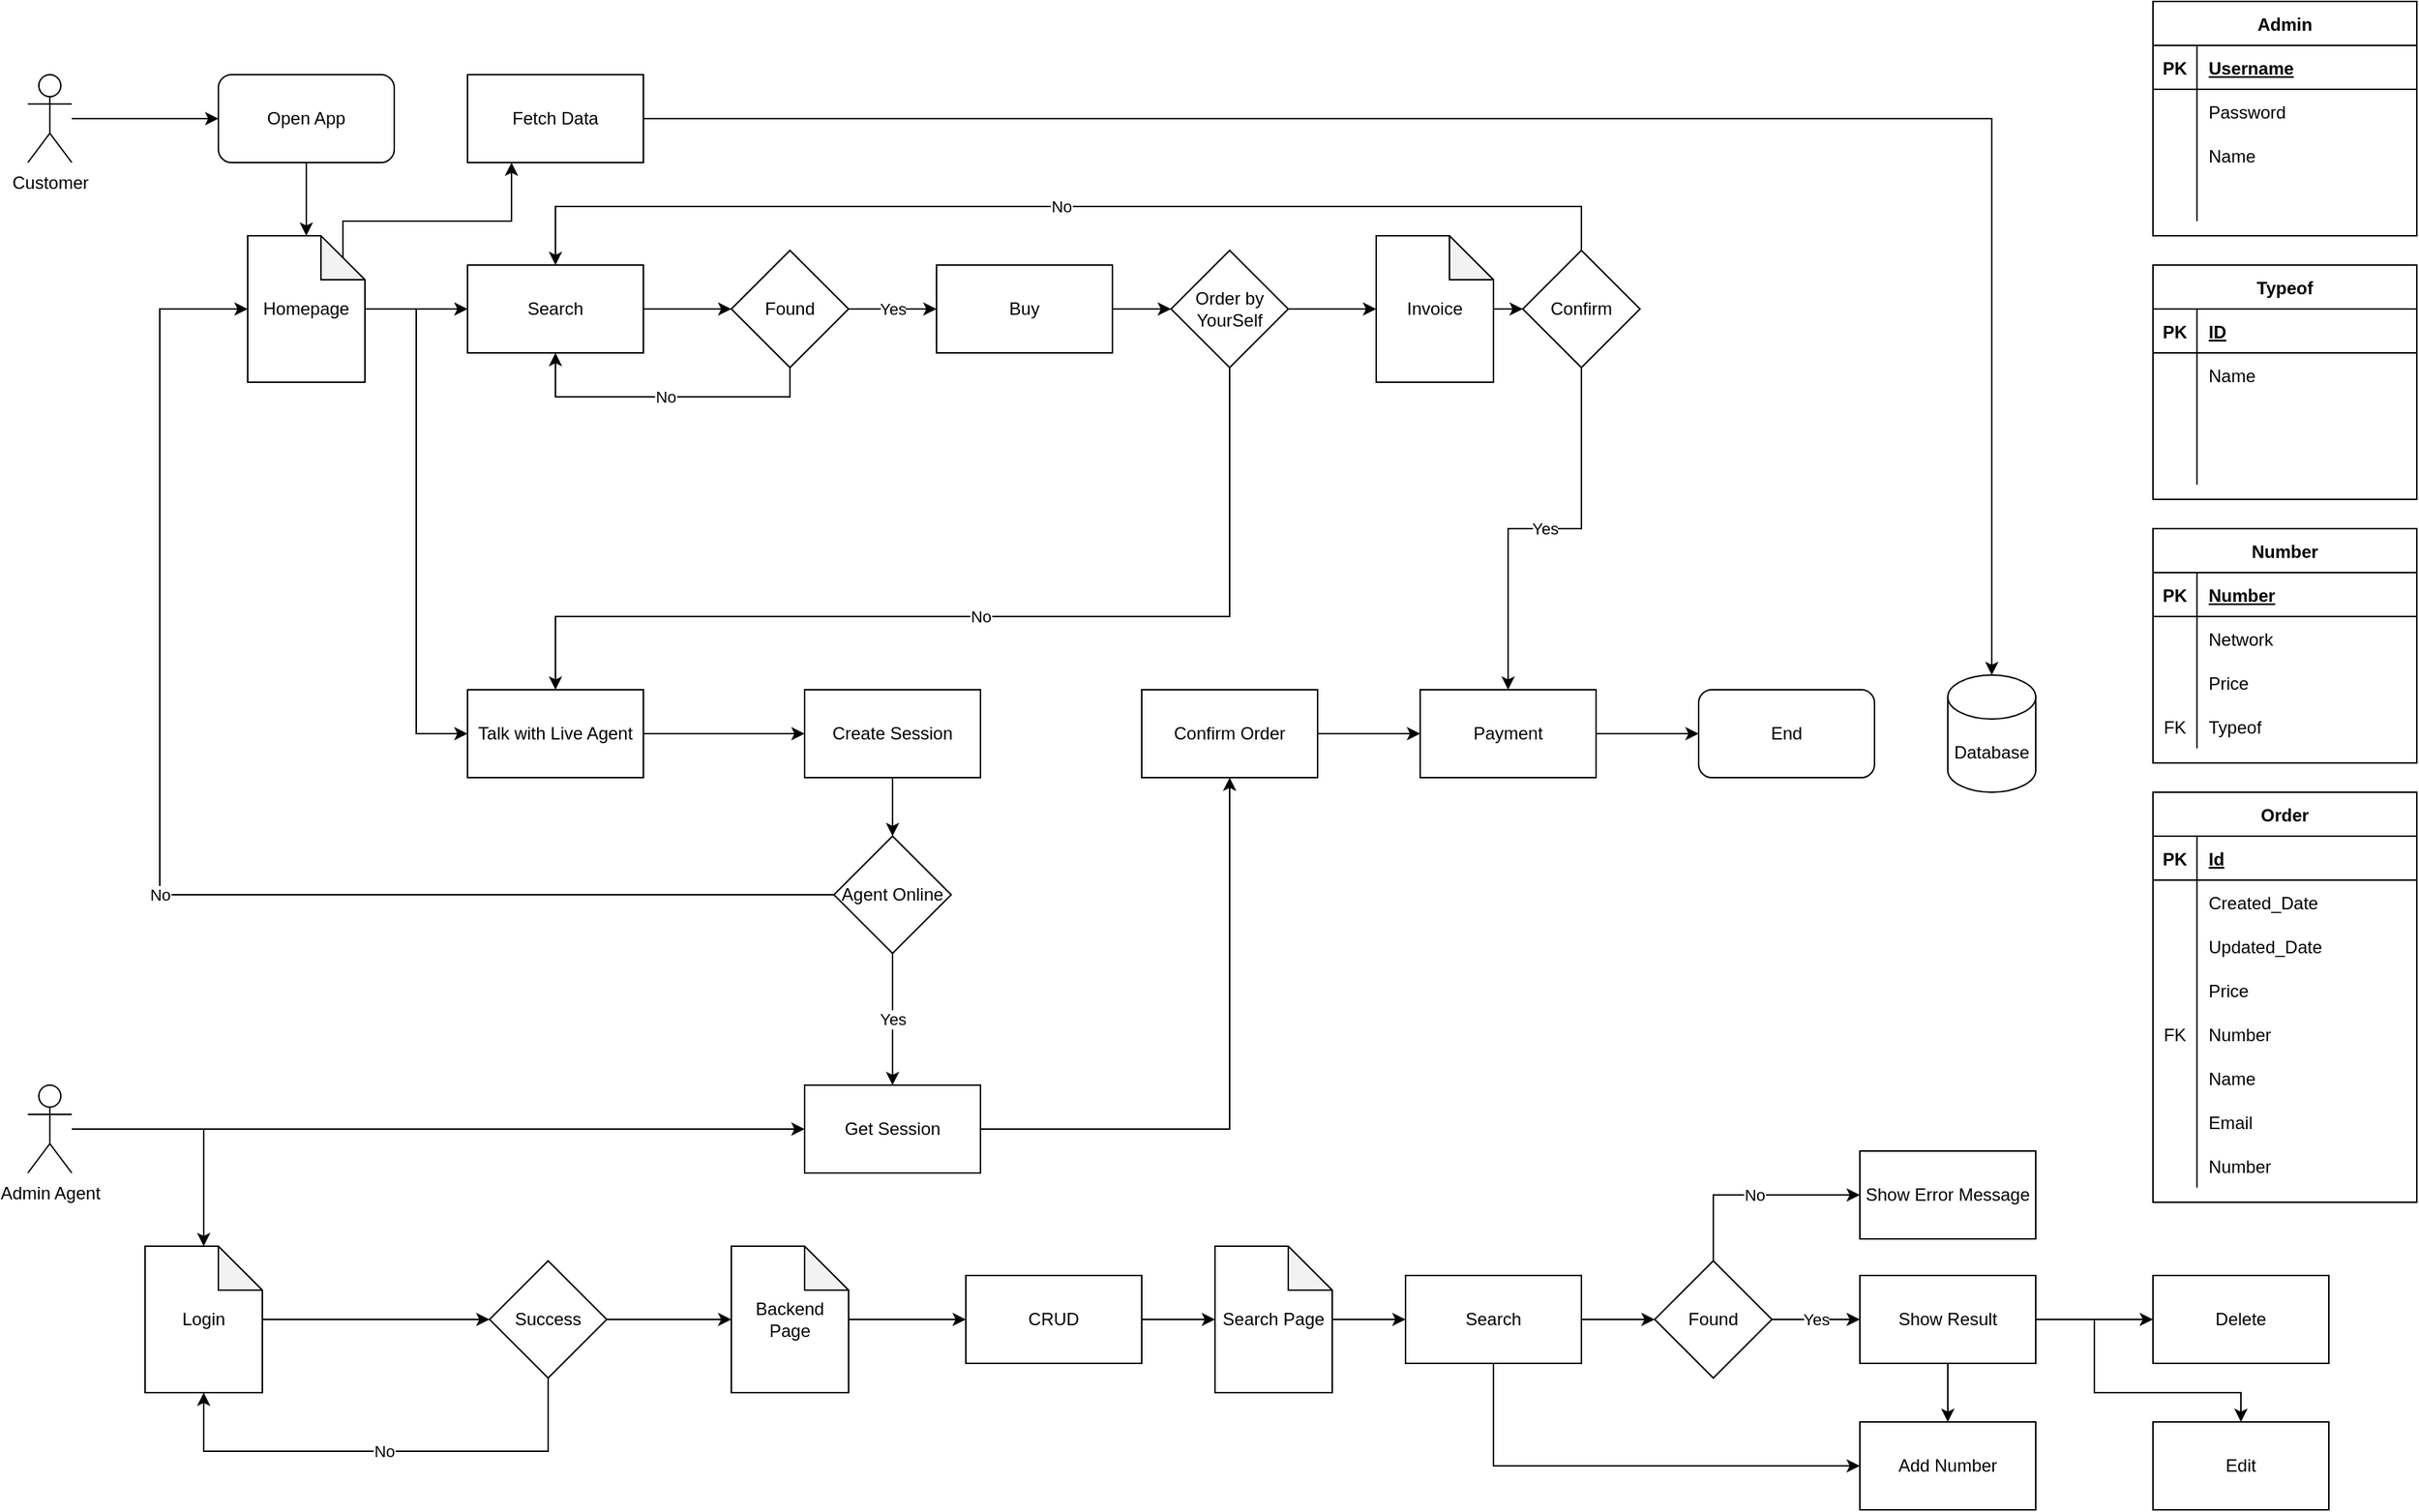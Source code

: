 <mxfile version="19.0.3" type="device"><diagram id="yJBhZ_BCg5mVfCFzSNiU" name="Page-1"><mxGraphModel dx="1212" dy="1225" grid="1" gridSize="10" guides="1" tooltips="1" connect="1" arrows="1" fold="1" page="1" pageScale="1" pageWidth="850" pageHeight="1100" background="#ffffff" math="0" shadow="0"><root><mxCell id="0"/><mxCell id="1" parent="0"/><mxCell id="XgTPqFh4UsQPKAMZtVk0-4" style="edgeStyle=orthogonalEdgeStyle;rounded=0;orthogonalLoop=1;jettySize=auto;html=1;" parent="1" source="XgTPqFh4UsQPKAMZtVk0-2" target="XgTPqFh4UsQPKAMZtVk0-3" edge="1"><mxGeometry relative="1" as="geometry"/></mxCell><mxCell id="XgTPqFh4UsQPKAMZtVk0-2" value="Customer" style="shape=umlActor;verticalLabelPosition=bottom;verticalAlign=top;html=1;outlineConnect=0;" parent="1" vertex="1"><mxGeometry x="880" y="80" width="30" height="60" as="geometry"/></mxCell><mxCell id="XgTPqFh4UsQPKAMZtVk0-32" style="edgeStyle=orthogonalEdgeStyle;rounded=0;orthogonalLoop=1;jettySize=auto;html=1;" parent="1" source="XgTPqFh4UsQPKAMZtVk0-3" target="XgTPqFh4UsQPKAMZtVk0-31" edge="1"><mxGeometry relative="1" as="geometry"/></mxCell><mxCell id="XgTPqFh4UsQPKAMZtVk0-3" value="Open App" style="rounded=1;whiteSpace=wrap;html=1;" parent="1" vertex="1"><mxGeometry x="1010" y="80" width="120" height="60" as="geometry"/></mxCell><mxCell id="XgTPqFh4UsQPKAMZtVk0-5" value="Number" style="shape=table;startSize=30;container=1;collapsible=1;childLayout=tableLayout;fixedRows=1;rowLines=0;fontStyle=1;align=center;resizeLast=1;" parent="1" vertex="1"><mxGeometry x="2330" y="390" width="180" height="160" as="geometry"/></mxCell><mxCell id="XgTPqFh4UsQPKAMZtVk0-6" value="" style="shape=tableRow;horizontal=0;startSize=0;swimlaneHead=0;swimlaneBody=0;fillColor=none;collapsible=0;dropTarget=0;points=[[0,0.5],[1,0.5]];portConstraint=eastwest;top=0;left=0;right=0;bottom=1;" parent="XgTPqFh4UsQPKAMZtVk0-5" vertex="1"><mxGeometry y="30" width="180" height="30" as="geometry"/></mxCell><mxCell id="XgTPqFh4UsQPKAMZtVk0-7" value="PK" style="shape=partialRectangle;connectable=0;fillColor=none;top=0;left=0;bottom=0;right=0;fontStyle=1;overflow=hidden;" parent="XgTPqFh4UsQPKAMZtVk0-6" vertex="1"><mxGeometry width="30" height="30" as="geometry"><mxRectangle width="30" height="30" as="alternateBounds"/></mxGeometry></mxCell><mxCell id="XgTPqFh4UsQPKAMZtVk0-8" value="Number" style="shape=partialRectangle;connectable=0;fillColor=none;top=0;left=0;bottom=0;right=0;align=left;spacingLeft=6;fontStyle=5;overflow=hidden;" parent="XgTPqFh4UsQPKAMZtVk0-6" vertex="1"><mxGeometry x="30" width="150" height="30" as="geometry"><mxRectangle width="150" height="30" as="alternateBounds"/></mxGeometry></mxCell><mxCell id="XgTPqFh4UsQPKAMZtVk0-9" value="" style="shape=tableRow;horizontal=0;startSize=0;swimlaneHead=0;swimlaneBody=0;fillColor=none;collapsible=0;dropTarget=0;points=[[0,0.5],[1,0.5]];portConstraint=eastwest;top=0;left=0;right=0;bottom=0;" parent="XgTPqFh4UsQPKAMZtVk0-5" vertex="1"><mxGeometry y="60" width="180" height="30" as="geometry"/></mxCell><mxCell id="XgTPqFh4UsQPKAMZtVk0-10" value="" style="shape=partialRectangle;connectable=0;fillColor=none;top=0;left=0;bottom=0;right=0;editable=1;overflow=hidden;" parent="XgTPqFh4UsQPKAMZtVk0-9" vertex="1"><mxGeometry width="30" height="30" as="geometry"><mxRectangle width="30" height="30" as="alternateBounds"/></mxGeometry></mxCell><mxCell id="XgTPqFh4UsQPKAMZtVk0-11" value="Network" style="shape=partialRectangle;connectable=0;fillColor=none;top=0;left=0;bottom=0;right=0;align=left;spacingLeft=6;overflow=hidden;" parent="XgTPqFh4UsQPKAMZtVk0-9" vertex="1"><mxGeometry x="30" width="150" height="30" as="geometry"><mxRectangle width="150" height="30" as="alternateBounds"/></mxGeometry></mxCell><mxCell id="XgTPqFh4UsQPKAMZtVk0-12" value="" style="shape=tableRow;horizontal=0;startSize=0;swimlaneHead=0;swimlaneBody=0;fillColor=none;collapsible=0;dropTarget=0;points=[[0,0.5],[1,0.5]];portConstraint=eastwest;top=0;left=0;right=0;bottom=0;" parent="XgTPqFh4UsQPKAMZtVk0-5" vertex="1"><mxGeometry y="90" width="180" height="30" as="geometry"/></mxCell><mxCell id="XgTPqFh4UsQPKAMZtVk0-13" value="" style="shape=partialRectangle;connectable=0;fillColor=none;top=0;left=0;bottom=0;right=0;editable=1;overflow=hidden;" parent="XgTPqFh4UsQPKAMZtVk0-12" vertex="1"><mxGeometry width="30" height="30" as="geometry"><mxRectangle width="30" height="30" as="alternateBounds"/></mxGeometry></mxCell><mxCell id="XgTPqFh4UsQPKAMZtVk0-14" value="Price" style="shape=partialRectangle;connectable=0;fillColor=none;top=0;left=0;bottom=0;right=0;align=left;spacingLeft=6;overflow=hidden;" parent="XgTPqFh4UsQPKAMZtVk0-12" vertex="1"><mxGeometry x="30" width="150" height="30" as="geometry"><mxRectangle width="150" height="30" as="alternateBounds"/></mxGeometry></mxCell><mxCell id="XgTPqFh4UsQPKAMZtVk0-15" value="" style="shape=tableRow;horizontal=0;startSize=0;swimlaneHead=0;swimlaneBody=0;fillColor=none;collapsible=0;dropTarget=0;points=[[0,0.5],[1,0.5]];portConstraint=eastwest;top=0;left=0;right=0;bottom=0;" parent="XgTPqFh4UsQPKAMZtVk0-5" vertex="1"><mxGeometry y="120" width="180" height="30" as="geometry"/></mxCell><mxCell id="XgTPqFh4UsQPKAMZtVk0-16" value="FK" style="shape=partialRectangle;connectable=0;fillColor=none;top=0;left=0;bottom=0;right=0;editable=1;overflow=hidden;" parent="XgTPqFh4UsQPKAMZtVk0-15" vertex="1"><mxGeometry width="30" height="30" as="geometry"><mxRectangle width="30" height="30" as="alternateBounds"/></mxGeometry></mxCell><mxCell id="XgTPqFh4UsQPKAMZtVk0-17" value="Typeof" style="shape=partialRectangle;connectable=0;fillColor=none;top=0;left=0;bottom=0;right=0;align=left;spacingLeft=6;overflow=hidden;" parent="XgTPqFh4UsQPKAMZtVk0-15" vertex="1"><mxGeometry x="30" width="150" height="30" as="geometry"><mxRectangle width="150" height="30" as="alternateBounds"/></mxGeometry></mxCell><mxCell id="XgTPqFh4UsQPKAMZtVk0-18" value="Typeof" style="shape=table;startSize=30;container=1;collapsible=1;childLayout=tableLayout;fixedRows=1;rowLines=0;fontStyle=1;align=center;resizeLast=1;" parent="1" vertex="1"><mxGeometry x="2330" y="210" width="180" height="160" as="geometry"/></mxCell><mxCell id="XgTPqFh4UsQPKAMZtVk0-19" value="" style="shape=tableRow;horizontal=0;startSize=0;swimlaneHead=0;swimlaneBody=0;fillColor=none;collapsible=0;dropTarget=0;points=[[0,0.5],[1,0.5]];portConstraint=eastwest;top=0;left=0;right=0;bottom=1;" parent="XgTPqFh4UsQPKAMZtVk0-18" vertex="1"><mxGeometry y="30" width="180" height="30" as="geometry"/></mxCell><mxCell id="XgTPqFh4UsQPKAMZtVk0-20" value="PK" style="shape=partialRectangle;connectable=0;fillColor=none;top=0;left=0;bottom=0;right=0;fontStyle=1;overflow=hidden;" parent="XgTPqFh4UsQPKAMZtVk0-19" vertex="1"><mxGeometry width="30" height="30" as="geometry"><mxRectangle width="30" height="30" as="alternateBounds"/></mxGeometry></mxCell><mxCell id="XgTPqFh4UsQPKAMZtVk0-21" value="ID" style="shape=partialRectangle;connectable=0;fillColor=none;top=0;left=0;bottom=0;right=0;align=left;spacingLeft=6;fontStyle=5;overflow=hidden;" parent="XgTPqFh4UsQPKAMZtVk0-19" vertex="1"><mxGeometry x="30" width="150" height="30" as="geometry"><mxRectangle width="150" height="30" as="alternateBounds"/></mxGeometry></mxCell><mxCell id="XgTPqFh4UsQPKAMZtVk0-22" value="" style="shape=tableRow;horizontal=0;startSize=0;swimlaneHead=0;swimlaneBody=0;fillColor=none;collapsible=0;dropTarget=0;points=[[0,0.5],[1,0.5]];portConstraint=eastwest;top=0;left=0;right=0;bottom=0;" parent="XgTPqFh4UsQPKAMZtVk0-18" vertex="1"><mxGeometry y="60" width="180" height="30" as="geometry"/></mxCell><mxCell id="XgTPqFh4UsQPKAMZtVk0-23" value="" style="shape=partialRectangle;connectable=0;fillColor=none;top=0;left=0;bottom=0;right=0;editable=1;overflow=hidden;" parent="XgTPqFh4UsQPKAMZtVk0-22" vertex="1"><mxGeometry width="30" height="30" as="geometry"><mxRectangle width="30" height="30" as="alternateBounds"/></mxGeometry></mxCell><mxCell id="XgTPqFh4UsQPKAMZtVk0-24" value="Name" style="shape=partialRectangle;connectable=0;fillColor=none;top=0;left=0;bottom=0;right=0;align=left;spacingLeft=6;overflow=hidden;" parent="XgTPqFh4UsQPKAMZtVk0-22" vertex="1"><mxGeometry x="30" width="150" height="30" as="geometry"><mxRectangle width="150" height="30" as="alternateBounds"/></mxGeometry></mxCell><mxCell id="XgTPqFh4UsQPKAMZtVk0-25" value="" style="shape=tableRow;horizontal=0;startSize=0;swimlaneHead=0;swimlaneBody=0;fillColor=none;collapsible=0;dropTarget=0;points=[[0,0.5],[1,0.5]];portConstraint=eastwest;top=0;left=0;right=0;bottom=0;" parent="XgTPqFh4UsQPKAMZtVk0-18" vertex="1"><mxGeometry y="90" width="180" height="30" as="geometry"/></mxCell><mxCell id="XgTPqFh4UsQPKAMZtVk0-26" value="" style="shape=partialRectangle;connectable=0;fillColor=none;top=0;left=0;bottom=0;right=0;editable=1;overflow=hidden;" parent="XgTPqFh4UsQPKAMZtVk0-25" vertex="1"><mxGeometry width="30" height="30" as="geometry"><mxRectangle width="30" height="30" as="alternateBounds"/></mxGeometry></mxCell><mxCell id="XgTPqFh4UsQPKAMZtVk0-27" value="" style="shape=partialRectangle;connectable=0;fillColor=none;top=0;left=0;bottom=0;right=0;align=left;spacingLeft=6;overflow=hidden;" parent="XgTPqFh4UsQPKAMZtVk0-25" vertex="1"><mxGeometry x="30" width="150" height="30" as="geometry"><mxRectangle width="150" height="30" as="alternateBounds"/></mxGeometry></mxCell><mxCell id="XgTPqFh4UsQPKAMZtVk0-28" value="" style="shape=tableRow;horizontal=0;startSize=0;swimlaneHead=0;swimlaneBody=0;fillColor=none;collapsible=0;dropTarget=0;points=[[0,0.5],[1,0.5]];portConstraint=eastwest;top=0;left=0;right=0;bottom=0;" parent="XgTPqFh4UsQPKAMZtVk0-18" vertex="1"><mxGeometry y="120" width="180" height="30" as="geometry"/></mxCell><mxCell id="XgTPqFh4UsQPKAMZtVk0-29" value="" style="shape=partialRectangle;connectable=0;fillColor=none;top=0;left=0;bottom=0;right=0;editable=1;overflow=hidden;" parent="XgTPqFh4UsQPKAMZtVk0-28" vertex="1"><mxGeometry width="30" height="30" as="geometry"><mxRectangle width="30" height="30" as="alternateBounds"/></mxGeometry></mxCell><mxCell id="XgTPqFh4UsQPKAMZtVk0-30" value="" style="shape=partialRectangle;connectable=0;fillColor=none;top=0;left=0;bottom=0;right=0;align=left;spacingLeft=6;overflow=hidden;" parent="XgTPqFh4UsQPKAMZtVk0-28" vertex="1"><mxGeometry x="30" width="150" height="30" as="geometry"><mxRectangle width="150" height="30" as="alternateBounds"/></mxGeometry></mxCell><mxCell id="XgTPqFh4UsQPKAMZtVk0-36" style="edgeStyle=orthogonalEdgeStyle;rounded=0;orthogonalLoop=1;jettySize=auto;html=1;" parent="1" source="XgTPqFh4UsQPKAMZtVk0-31" target="XgTPqFh4UsQPKAMZtVk0-35" edge="1"><mxGeometry relative="1" as="geometry"/></mxCell><mxCell id="XgTPqFh4UsQPKAMZtVk0-40" style="edgeStyle=orthogonalEdgeStyle;rounded=0;orthogonalLoop=1;jettySize=auto;html=1;entryX=0;entryY=0.5;entryDx=0;entryDy=0;" parent="1" source="XgTPqFh4UsQPKAMZtVk0-31" target="XgTPqFh4UsQPKAMZtVk0-39" edge="1"><mxGeometry relative="1" as="geometry"/></mxCell><mxCell id="g3tnj4YksKlebBfl2h2w-18" style="edgeStyle=orthogonalEdgeStyle;rounded=0;orthogonalLoop=1;jettySize=auto;html=1;exitX=0;exitY=0;exitDx=65;exitDy=15;exitPerimeter=0;entryX=0.25;entryY=1;entryDx=0;entryDy=0;" parent="1" source="XgTPqFh4UsQPKAMZtVk0-31" target="g3tnj4YksKlebBfl2h2w-17" edge="1"><mxGeometry relative="1" as="geometry"><Array as="points"><mxPoint x="1095" y="180"/><mxPoint x="1210" y="180"/></Array></mxGeometry></mxCell><mxCell id="XgTPqFh4UsQPKAMZtVk0-31" value="Homepage" style="shape=note;whiteSpace=wrap;html=1;backgroundOutline=1;darkOpacity=0.05;" parent="1" vertex="1"><mxGeometry x="1030" y="190" width="80" height="100" as="geometry"/></mxCell><mxCell id="XgTPqFh4UsQPKAMZtVk0-42" style="edgeStyle=orthogonalEdgeStyle;rounded=0;orthogonalLoop=1;jettySize=auto;html=1;" parent="1" source="XgTPqFh4UsQPKAMZtVk0-35" edge="1"><mxGeometry relative="1" as="geometry"><mxPoint x="1360" y="240" as="targetPoint"/></mxGeometry></mxCell><mxCell id="XgTPqFh4UsQPKAMZtVk0-35" value="Search" style="rounded=0;whiteSpace=wrap;html=1;" parent="1" vertex="1"><mxGeometry x="1180" y="210" width="120" height="60" as="geometry"/></mxCell><mxCell id="XgTPqFh4UsQPKAMZtVk0-75" style="edgeStyle=orthogonalEdgeStyle;rounded=0;orthogonalLoop=1;jettySize=auto;html=1;entryX=0;entryY=0.5;entryDx=0;entryDy=0;" parent="1" source="XgTPqFh4UsQPKAMZtVk0-39" target="XgTPqFh4UsQPKAMZtVk0-74" edge="1"><mxGeometry relative="1" as="geometry"/></mxCell><mxCell id="XgTPqFh4UsQPKAMZtVk0-39" value="Talk with Live Agent" style="rounded=0;whiteSpace=wrap;html=1;" parent="1" vertex="1"><mxGeometry x="1180" y="500" width="120" height="60" as="geometry"/></mxCell><mxCell id="XgTPqFh4UsQPKAMZtVk0-50" value="No" style="edgeStyle=orthogonalEdgeStyle;rounded=0;orthogonalLoop=1;jettySize=auto;html=1;entryX=0.5;entryY=1;entryDx=0;entryDy=0;" parent="1" source="XgTPqFh4UsQPKAMZtVk0-49" target="XgTPqFh4UsQPKAMZtVk0-35" edge="1"><mxGeometry relative="1" as="geometry"><Array as="points"><mxPoint x="1400" y="300"/><mxPoint x="1240" y="300"/></Array></mxGeometry></mxCell><mxCell id="XgTPqFh4UsQPKAMZtVk0-53" value="Yes" style="edgeStyle=orthogonalEdgeStyle;rounded=0;orthogonalLoop=1;jettySize=auto;html=1;entryX=0;entryY=0.5;entryDx=0;entryDy=0;" parent="1" source="XgTPqFh4UsQPKAMZtVk0-49" target="XgTPqFh4UsQPKAMZtVk0-52" edge="1"><mxGeometry relative="1" as="geometry"/></mxCell><mxCell id="XgTPqFh4UsQPKAMZtVk0-49" value="Found" style="rhombus;whiteSpace=wrap;html=1;" parent="1" vertex="1"><mxGeometry x="1360" y="200" width="80" height="80" as="geometry"/></mxCell><mxCell id="XgTPqFh4UsQPKAMZtVk0-56" style="edgeStyle=orthogonalEdgeStyle;rounded=0;orthogonalLoop=1;jettySize=auto;html=1;" parent="1" source="XgTPqFh4UsQPKAMZtVk0-52" target="XgTPqFh4UsQPKAMZtVk0-54" edge="1"><mxGeometry relative="1" as="geometry"/></mxCell><mxCell id="XgTPqFh4UsQPKAMZtVk0-52" value="Buy" style="rounded=0;whiteSpace=wrap;html=1;" parent="1" vertex="1"><mxGeometry x="1500" y="210" width="120" height="60" as="geometry"/></mxCell><mxCell id="XgTPqFh4UsQPKAMZtVk0-55" value="No" style="edgeStyle=orthogonalEdgeStyle;rounded=0;orthogonalLoop=1;jettySize=auto;html=1;exitX=0.5;exitY=1;exitDx=0;exitDy=0;" parent="1" source="XgTPqFh4UsQPKAMZtVk0-54" target="XgTPqFh4UsQPKAMZtVk0-39" edge="1"><mxGeometry relative="1" as="geometry"><Array as="points"><mxPoint x="1700" y="450"/><mxPoint x="1240" y="450"/></Array></mxGeometry></mxCell><mxCell id="XgTPqFh4UsQPKAMZtVk0-58" style="edgeStyle=orthogonalEdgeStyle;rounded=0;orthogonalLoop=1;jettySize=auto;html=1;" parent="1" source="XgTPqFh4UsQPKAMZtVk0-54" target="XgTPqFh4UsQPKAMZtVk0-57" edge="1"><mxGeometry relative="1" as="geometry"/></mxCell><mxCell id="XgTPqFh4UsQPKAMZtVk0-54" value="Order by YourSelf" style="rhombus;whiteSpace=wrap;html=1;" parent="1" vertex="1"><mxGeometry x="1660" y="200" width="80" height="80" as="geometry"/></mxCell><mxCell id="XgTPqFh4UsQPKAMZtVk0-61" style="edgeStyle=orthogonalEdgeStyle;rounded=0;orthogonalLoop=1;jettySize=auto;html=1;" parent="1" source="XgTPqFh4UsQPKAMZtVk0-57" target="XgTPqFh4UsQPKAMZtVk0-59" edge="1"><mxGeometry relative="1" as="geometry"/></mxCell><mxCell id="XgTPqFh4UsQPKAMZtVk0-57" value="Invoice" style="shape=note;whiteSpace=wrap;html=1;backgroundOutline=1;darkOpacity=0.05;" parent="1" vertex="1"><mxGeometry x="1800" y="190" width="80" height="100" as="geometry"/></mxCell><mxCell id="XgTPqFh4UsQPKAMZtVk0-60" value="No" style="edgeStyle=orthogonalEdgeStyle;rounded=0;orthogonalLoop=1;jettySize=auto;html=1;" parent="1" source="XgTPqFh4UsQPKAMZtVk0-59" target="XgTPqFh4UsQPKAMZtVk0-35" edge="1"><mxGeometry relative="1" as="geometry"><Array as="points"><mxPoint x="1940" y="170"/><mxPoint x="1240" y="170"/></Array></mxGeometry></mxCell><mxCell id="XgTPqFh4UsQPKAMZtVk0-68" value="Yes" style="edgeStyle=orthogonalEdgeStyle;rounded=0;orthogonalLoop=1;jettySize=auto;html=1;entryX=0.5;entryY=0;entryDx=0;entryDy=0;" parent="1" source="XgTPqFh4UsQPKAMZtVk0-59" target="XgTPqFh4UsQPKAMZtVk0-67" edge="1"><mxGeometry relative="1" as="geometry"/></mxCell><mxCell id="XgTPqFh4UsQPKAMZtVk0-59" value="Confirm" style="rhombus;whiteSpace=wrap;html=1;" parent="1" vertex="1"><mxGeometry x="1900" y="200" width="80" height="80" as="geometry"/></mxCell><mxCell id="XgTPqFh4UsQPKAMZtVk0-70" style="edgeStyle=orthogonalEdgeStyle;rounded=0;orthogonalLoop=1;jettySize=auto;html=1;entryX=0;entryY=0.5;entryDx=0;entryDy=0;" parent="1" source="XgTPqFh4UsQPKAMZtVk0-67" target="XgTPqFh4UsQPKAMZtVk0-69" edge="1"><mxGeometry relative="1" as="geometry"/></mxCell><mxCell id="XgTPqFh4UsQPKAMZtVk0-67" value="Payment" style="rounded=0;whiteSpace=wrap;html=1;" parent="1" vertex="1"><mxGeometry x="1830" y="500" width="120" height="60" as="geometry"/></mxCell><mxCell id="XgTPqFh4UsQPKAMZtVk0-69" value="End" style="rounded=1;whiteSpace=wrap;html=1;" parent="1" vertex="1"><mxGeometry x="2020" y="500" width="120" height="60" as="geometry"/></mxCell><mxCell id="XgTPqFh4UsQPKAMZtVk0-73" style="edgeStyle=orthogonalEdgeStyle;rounded=0;orthogonalLoop=1;jettySize=auto;html=1;" parent="1" source="XgTPqFh4UsQPKAMZtVk0-71" target="XgTPqFh4UsQPKAMZtVk0-67" edge="1"><mxGeometry relative="1" as="geometry"/></mxCell><mxCell id="XgTPqFh4UsQPKAMZtVk0-71" value="Confirm Order" style="rounded=0;whiteSpace=wrap;html=1;" parent="1" vertex="1"><mxGeometry x="1640" y="500" width="120" height="60" as="geometry"/></mxCell><mxCell id="XgTPqFh4UsQPKAMZtVk0-87" style="edgeStyle=orthogonalEdgeStyle;rounded=0;orthogonalLoop=1;jettySize=auto;html=1;" parent="1" source="XgTPqFh4UsQPKAMZtVk0-74" target="XgTPqFh4UsQPKAMZtVk0-84" edge="1"><mxGeometry relative="1" as="geometry"/></mxCell><mxCell id="XgTPqFh4UsQPKAMZtVk0-74" value="Create Session" style="rounded=0;whiteSpace=wrap;html=1;" parent="1" vertex="1"><mxGeometry x="1410" y="500" width="120" height="60" as="geometry"/></mxCell><mxCell id="XgTPqFh4UsQPKAMZtVk0-80" style="edgeStyle=orthogonalEdgeStyle;rounded=0;orthogonalLoop=1;jettySize=auto;html=1;" parent="1" source="XgTPqFh4UsQPKAMZtVk0-77" target="XgTPqFh4UsQPKAMZtVk0-79" edge="1"><mxGeometry relative="1" as="geometry"/></mxCell><mxCell id="XgTPqFh4UsQPKAMZtVk0-98" style="edgeStyle=orthogonalEdgeStyle;rounded=0;orthogonalLoop=1;jettySize=auto;html=1;" parent="1" source="XgTPqFh4UsQPKAMZtVk0-77" target="XgTPqFh4UsQPKAMZtVk0-95" edge="1"><mxGeometry relative="1" as="geometry"/></mxCell><mxCell id="XgTPqFh4UsQPKAMZtVk0-77" value="Admin Agent" style="shape=umlActor;verticalLabelPosition=bottom;verticalAlign=top;html=1;outlineConnect=0;" parent="1" vertex="1"><mxGeometry x="880" y="770" width="30" height="60" as="geometry"/></mxCell><mxCell id="XgTPqFh4UsQPKAMZtVk0-82" style="edgeStyle=orthogonalEdgeStyle;rounded=0;orthogonalLoop=1;jettySize=auto;html=1;" parent="1" source="XgTPqFh4UsQPKAMZtVk0-79" target="XgTPqFh4UsQPKAMZtVk0-71" edge="1"><mxGeometry relative="1" as="geometry"/></mxCell><mxCell id="XgTPqFh4UsQPKAMZtVk0-79" value="Get Session" style="rounded=0;whiteSpace=wrap;html=1;" parent="1" vertex="1"><mxGeometry x="1410" y="770" width="120" height="60" as="geometry"/></mxCell><mxCell id="XgTPqFh4UsQPKAMZtVk0-85" value="Yes" style="edgeStyle=orthogonalEdgeStyle;rounded=0;orthogonalLoop=1;jettySize=auto;html=1;" parent="1" source="XgTPqFh4UsQPKAMZtVk0-84" target="XgTPqFh4UsQPKAMZtVk0-79" edge="1"><mxGeometry relative="1" as="geometry"/></mxCell><mxCell id="XgTPqFh4UsQPKAMZtVk0-86" value="No" style="edgeStyle=orthogonalEdgeStyle;rounded=0;orthogonalLoop=1;jettySize=auto;html=1;" parent="1" source="XgTPqFh4UsQPKAMZtVk0-84" target="XgTPqFh4UsQPKAMZtVk0-31" edge="1"><mxGeometry relative="1" as="geometry"><Array as="points"><mxPoint x="970" y="640"/><mxPoint x="970" y="240"/></Array></mxGeometry></mxCell><mxCell id="XgTPqFh4UsQPKAMZtVk0-84" value="Agent Online" style="rhombus;whiteSpace=wrap;html=1;" parent="1" vertex="1"><mxGeometry x="1430" y="600" width="80" height="80" as="geometry"/></mxCell><mxCell id="XgTPqFh4UsQPKAMZtVk0-101" value="No" style="edgeStyle=orthogonalEdgeStyle;rounded=0;orthogonalLoop=1;jettySize=auto;html=1;" parent="1" source="XgTPqFh4UsQPKAMZtVk0-91" target="XgTPqFh4UsQPKAMZtVk0-95" edge="1"><mxGeometry relative="1" as="geometry"><Array as="points"><mxPoint x="1235" y="1020"/><mxPoint x="1000" y="1020"/></Array></mxGeometry></mxCell><mxCell id="XgTPqFh4UsQPKAMZtVk0-105" style="edgeStyle=orthogonalEdgeStyle;rounded=0;orthogonalLoop=1;jettySize=auto;html=1;" parent="1" source="XgTPqFh4UsQPKAMZtVk0-91" target="XgTPqFh4UsQPKAMZtVk0-104" edge="1"><mxGeometry relative="1" as="geometry"/></mxCell><mxCell id="XgTPqFh4UsQPKAMZtVk0-91" value="Success" style="rhombus;whiteSpace=wrap;html=1;" parent="1" vertex="1"><mxGeometry x="1195" y="890" width="80" height="80" as="geometry"/></mxCell><mxCell id="XgTPqFh4UsQPKAMZtVk0-100" style="edgeStyle=orthogonalEdgeStyle;rounded=0;orthogonalLoop=1;jettySize=auto;html=1;" parent="1" source="XgTPqFh4UsQPKAMZtVk0-95" target="XgTPqFh4UsQPKAMZtVk0-91" edge="1"><mxGeometry relative="1" as="geometry"><Array as="points"><mxPoint x="1150" y="930"/><mxPoint x="1150" y="930"/></Array></mxGeometry></mxCell><mxCell id="XgTPqFh4UsQPKAMZtVk0-95" value="Login" style="shape=note;whiteSpace=wrap;html=1;backgroundOutline=1;darkOpacity=0.05;" parent="1" vertex="1"><mxGeometry x="960" y="880" width="80" height="100" as="geometry"/></mxCell><mxCell id="XgTPqFh4UsQPKAMZtVk0-112" style="edgeStyle=orthogonalEdgeStyle;rounded=0;orthogonalLoop=1;jettySize=auto;html=1;entryX=0;entryY=0.5;entryDx=0;entryDy=0;entryPerimeter=0;" parent="1" source="XgTPqFh4UsQPKAMZtVk0-103" target="XgTPqFh4UsQPKAMZtVk0-111" edge="1"><mxGeometry relative="1" as="geometry"/></mxCell><mxCell id="XgTPqFh4UsQPKAMZtVk0-103" value="CRUD" style="rounded=0;whiteSpace=wrap;html=1;" parent="1" vertex="1"><mxGeometry x="1520" y="900" width="120" height="60" as="geometry"/></mxCell><mxCell id="XgTPqFh4UsQPKAMZtVk0-106" style="edgeStyle=orthogonalEdgeStyle;rounded=0;orthogonalLoop=1;jettySize=auto;html=1;" parent="1" source="XgTPqFh4UsQPKAMZtVk0-104" target="XgTPqFh4UsQPKAMZtVk0-103" edge="1"><mxGeometry relative="1" as="geometry"/></mxCell><mxCell id="XgTPqFh4UsQPKAMZtVk0-104" value="Backend Page" style="shape=note;whiteSpace=wrap;html=1;backgroundOutline=1;darkOpacity=0.05;" parent="1" vertex="1"><mxGeometry x="1360" y="880" width="80" height="100" as="geometry"/></mxCell><mxCell id="Juuwmcg1q2b9TNEnTxej-2" style="edgeStyle=orthogonalEdgeStyle;rounded=0;orthogonalLoop=1;jettySize=auto;html=1;entryX=0;entryY=0.5;entryDx=0;entryDy=0;" parent="1" source="XgTPqFh4UsQPKAMZtVk0-111" target="Juuwmcg1q2b9TNEnTxej-1" edge="1"><mxGeometry relative="1" as="geometry"/></mxCell><mxCell id="XgTPqFh4UsQPKAMZtVk0-111" value="Search Page" style="shape=note;whiteSpace=wrap;html=1;backgroundOutline=1;darkOpacity=0.05;" parent="1" vertex="1"><mxGeometry x="1690" y="880" width="80" height="100" as="geometry"/></mxCell><mxCell id="XgTPqFh4UsQPKAMZtVk0-113" value="Admin" style="shape=table;startSize=30;container=1;collapsible=1;childLayout=tableLayout;fixedRows=1;rowLines=0;fontStyle=1;align=center;resizeLast=1;" parent="1" vertex="1"><mxGeometry x="2330" y="30" width="180" height="160" as="geometry"/></mxCell><mxCell id="XgTPqFh4UsQPKAMZtVk0-114" value="" style="shape=tableRow;horizontal=0;startSize=0;swimlaneHead=0;swimlaneBody=0;fillColor=none;collapsible=0;dropTarget=0;points=[[0,0.5],[1,0.5]];portConstraint=eastwest;top=0;left=0;right=0;bottom=1;" parent="XgTPqFh4UsQPKAMZtVk0-113" vertex="1"><mxGeometry y="30" width="180" height="30" as="geometry"/></mxCell><mxCell id="XgTPqFh4UsQPKAMZtVk0-115" value="PK" style="shape=partialRectangle;connectable=0;fillColor=none;top=0;left=0;bottom=0;right=0;fontStyle=1;overflow=hidden;" parent="XgTPqFh4UsQPKAMZtVk0-114" vertex="1"><mxGeometry width="30" height="30" as="geometry"><mxRectangle width="30" height="30" as="alternateBounds"/></mxGeometry></mxCell><mxCell id="XgTPqFh4UsQPKAMZtVk0-116" value="Username" style="shape=partialRectangle;connectable=0;fillColor=none;top=0;left=0;bottom=0;right=0;align=left;spacingLeft=6;fontStyle=5;overflow=hidden;" parent="XgTPqFh4UsQPKAMZtVk0-114" vertex="1"><mxGeometry x="30" width="150" height="30" as="geometry"><mxRectangle width="150" height="30" as="alternateBounds"/></mxGeometry></mxCell><mxCell id="XgTPqFh4UsQPKAMZtVk0-117" value="" style="shape=tableRow;horizontal=0;startSize=0;swimlaneHead=0;swimlaneBody=0;fillColor=none;collapsible=0;dropTarget=0;points=[[0,0.5],[1,0.5]];portConstraint=eastwest;top=0;left=0;right=0;bottom=0;" parent="XgTPqFh4UsQPKAMZtVk0-113" vertex="1"><mxGeometry y="60" width="180" height="30" as="geometry"/></mxCell><mxCell id="XgTPqFh4UsQPKAMZtVk0-118" value="" style="shape=partialRectangle;connectable=0;fillColor=none;top=0;left=0;bottom=0;right=0;editable=1;overflow=hidden;" parent="XgTPqFh4UsQPKAMZtVk0-117" vertex="1"><mxGeometry width="30" height="30" as="geometry"><mxRectangle width="30" height="30" as="alternateBounds"/></mxGeometry></mxCell><mxCell id="XgTPqFh4UsQPKAMZtVk0-119" value="Password" style="shape=partialRectangle;connectable=0;fillColor=none;top=0;left=0;bottom=0;right=0;align=left;spacingLeft=6;overflow=hidden;" parent="XgTPqFh4UsQPKAMZtVk0-117" vertex="1"><mxGeometry x="30" width="150" height="30" as="geometry"><mxRectangle width="150" height="30" as="alternateBounds"/></mxGeometry></mxCell><mxCell id="XgTPqFh4UsQPKAMZtVk0-120" value="" style="shape=tableRow;horizontal=0;startSize=0;swimlaneHead=0;swimlaneBody=0;fillColor=none;collapsible=0;dropTarget=0;points=[[0,0.5],[1,0.5]];portConstraint=eastwest;top=0;left=0;right=0;bottom=0;" parent="XgTPqFh4UsQPKAMZtVk0-113" vertex="1"><mxGeometry y="90" width="180" height="30" as="geometry"/></mxCell><mxCell id="XgTPqFh4UsQPKAMZtVk0-121" value="" style="shape=partialRectangle;connectable=0;fillColor=none;top=0;left=0;bottom=0;right=0;editable=1;overflow=hidden;" parent="XgTPqFh4UsQPKAMZtVk0-120" vertex="1"><mxGeometry width="30" height="30" as="geometry"><mxRectangle width="30" height="30" as="alternateBounds"/></mxGeometry></mxCell><mxCell id="XgTPqFh4UsQPKAMZtVk0-122" value="Name" style="shape=partialRectangle;connectable=0;fillColor=none;top=0;left=0;bottom=0;right=0;align=left;spacingLeft=6;overflow=hidden;" parent="XgTPqFh4UsQPKAMZtVk0-120" vertex="1"><mxGeometry x="30" width="150" height="30" as="geometry"><mxRectangle width="150" height="30" as="alternateBounds"/></mxGeometry></mxCell><mxCell id="XgTPqFh4UsQPKAMZtVk0-123" value="" style="shape=tableRow;horizontal=0;startSize=0;swimlaneHead=0;swimlaneBody=0;fillColor=none;collapsible=0;dropTarget=0;points=[[0,0.5],[1,0.5]];portConstraint=eastwest;top=0;left=0;right=0;bottom=0;" parent="XgTPqFh4UsQPKAMZtVk0-113" vertex="1"><mxGeometry y="120" width="180" height="30" as="geometry"/></mxCell><mxCell id="XgTPqFh4UsQPKAMZtVk0-124" value="" style="shape=partialRectangle;connectable=0;fillColor=none;top=0;left=0;bottom=0;right=0;editable=1;overflow=hidden;" parent="XgTPqFh4UsQPKAMZtVk0-123" vertex="1"><mxGeometry width="30" height="30" as="geometry"><mxRectangle width="30" height="30" as="alternateBounds"/></mxGeometry></mxCell><mxCell id="XgTPqFh4UsQPKAMZtVk0-125" value="" style="shape=partialRectangle;connectable=0;fillColor=none;top=0;left=0;bottom=0;right=0;align=left;spacingLeft=6;overflow=hidden;" parent="XgTPqFh4UsQPKAMZtVk0-123" vertex="1"><mxGeometry x="30" width="150" height="30" as="geometry"><mxRectangle width="150" height="30" as="alternateBounds"/></mxGeometry></mxCell><mxCell id="XgTPqFh4UsQPKAMZtVk0-126" value="Database" style="shape=cylinder3;whiteSpace=wrap;html=1;boundedLbl=1;backgroundOutline=1;size=15;" parent="1" vertex="1"><mxGeometry x="2190" y="490" width="60" height="80" as="geometry"/></mxCell><mxCell id="g3tnj4YksKlebBfl2h2w-4" value="Order" style="shape=table;startSize=30;container=1;collapsible=1;childLayout=tableLayout;fixedRows=1;rowLines=0;fontStyle=1;align=center;resizeLast=1;" parent="1" vertex="1"><mxGeometry x="2330" y="570" width="180" height="280" as="geometry"/></mxCell><mxCell id="g3tnj4YksKlebBfl2h2w-5" value="" style="shape=tableRow;horizontal=0;startSize=0;swimlaneHead=0;swimlaneBody=0;fillColor=none;collapsible=0;dropTarget=0;points=[[0,0.5],[1,0.5]];portConstraint=eastwest;top=0;left=0;right=0;bottom=1;" parent="g3tnj4YksKlebBfl2h2w-4" vertex="1"><mxGeometry y="30" width="180" height="30" as="geometry"/></mxCell><mxCell id="g3tnj4YksKlebBfl2h2w-6" value="PK" style="shape=partialRectangle;connectable=0;fillColor=none;top=0;left=0;bottom=0;right=0;fontStyle=1;overflow=hidden;" parent="g3tnj4YksKlebBfl2h2w-5" vertex="1"><mxGeometry width="30" height="30" as="geometry"><mxRectangle width="30" height="30" as="alternateBounds"/></mxGeometry></mxCell><mxCell id="g3tnj4YksKlebBfl2h2w-7" value="Id" style="shape=partialRectangle;connectable=0;fillColor=none;top=0;left=0;bottom=0;right=0;align=left;spacingLeft=6;fontStyle=5;overflow=hidden;" parent="g3tnj4YksKlebBfl2h2w-5" vertex="1"><mxGeometry x="30" width="150" height="30" as="geometry"><mxRectangle width="150" height="30" as="alternateBounds"/></mxGeometry></mxCell><mxCell id="g3tnj4YksKlebBfl2h2w-8" value="" style="shape=tableRow;horizontal=0;startSize=0;swimlaneHead=0;swimlaneBody=0;fillColor=none;collapsible=0;dropTarget=0;points=[[0,0.5],[1,0.5]];portConstraint=eastwest;top=0;left=0;right=0;bottom=0;" parent="g3tnj4YksKlebBfl2h2w-4" vertex="1"><mxGeometry y="60" width="180" height="30" as="geometry"/></mxCell><mxCell id="g3tnj4YksKlebBfl2h2w-9" value="" style="shape=partialRectangle;connectable=0;fillColor=none;top=0;left=0;bottom=0;right=0;editable=1;overflow=hidden;" parent="g3tnj4YksKlebBfl2h2w-8" vertex="1"><mxGeometry width="30" height="30" as="geometry"><mxRectangle width="30" height="30" as="alternateBounds"/></mxGeometry></mxCell><mxCell id="g3tnj4YksKlebBfl2h2w-10" value="Created_Date" style="shape=partialRectangle;connectable=0;fillColor=none;top=0;left=0;bottom=0;right=0;align=left;spacingLeft=6;overflow=hidden;" parent="g3tnj4YksKlebBfl2h2w-8" vertex="1"><mxGeometry x="30" width="150" height="30" as="geometry"><mxRectangle width="150" height="30" as="alternateBounds"/></mxGeometry></mxCell><mxCell id="g3tnj4YksKlebBfl2h2w-11" value="" style="shape=tableRow;horizontal=0;startSize=0;swimlaneHead=0;swimlaneBody=0;fillColor=none;collapsible=0;dropTarget=0;points=[[0,0.5],[1,0.5]];portConstraint=eastwest;top=0;left=0;right=0;bottom=0;" parent="g3tnj4YksKlebBfl2h2w-4" vertex="1"><mxGeometry y="90" width="180" height="30" as="geometry"/></mxCell><mxCell id="g3tnj4YksKlebBfl2h2w-12" value="" style="shape=partialRectangle;connectable=0;fillColor=none;top=0;left=0;bottom=0;right=0;editable=1;overflow=hidden;" parent="g3tnj4YksKlebBfl2h2w-11" vertex="1"><mxGeometry width="30" height="30" as="geometry"><mxRectangle width="30" height="30" as="alternateBounds"/></mxGeometry></mxCell><mxCell id="g3tnj4YksKlebBfl2h2w-13" value="Updated_Date" style="shape=partialRectangle;connectable=0;fillColor=none;top=0;left=0;bottom=0;right=0;align=left;spacingLeft=6;overflow=hidden;" parent="g3tnj4YksKlebBfl2h2w-11" vertex="1"><mxGeometry x="30" width="150" height="30" as="geometry"><mxRectangle width="150" height="30" as="alternateBounds"/></mxGeometry></mxCell><mxCell id="g3tnj4YksKlebBfl2h2w-14" value="" style="shape=tableRow;horizontal=0;startSize=0;swimlaneHead=0;swimlaneBody=0;fillColor=none;collapsible=0;dropTarget=0;points=[[0,0.5],[1,0.5]];portConstraint=eastwest;top=0;left=0;right=0;bottom=0;" parent="g3tnj4YksKlebBfl2h2w-4" vertex="1"><mxGeometry y="120" width="180" height="30" as="geometry"/></mxCell><mxCell id="g3tnj4YksKlebBfl2h2w-15" value="" style="shape=partialRectangle;connectable=0;fillColor=none;top=0;left=0;bottom=0;right=0;editable=1;overflow=hidden;" parent="g3tnj4YksKlebBfl2h2w-14" vertex="1"><mxGeometry width="30" height="30" as="geometry"><mxRectangle width="30" height="30" as="alternateBounds"/></mxGeometry></mxCell><mxCell id="g3tnj4YksKlebBfl2h2w-16" value="Price" style="shape=partialRectangle;connectable=0;fillColor=none;top=0;left=0;bottom=0;right=0;align=left;spacingLeft=6;overflow=hidden;" parent="g3tnj4YksKlebBfl2h2w-14" vertex="1"><mxGeometry x="30" width="150" height="30" as="geometry"><mxRectangle width="150" height="30" as="alternateBounds"/></mxGeometry></mxCell><mxCell id="onJMrvqQYNXJQR_3C5s_-15" style="shape=tableRow;horizontal=0;startSize=0;swimlaneHead=0;swimlaneBody=0;fillColor=none;collapsible=0;dropTarget=0;points=[[0,0.5],[1,0.5]];portConstraint=eastwest;top=0;left=0;right=0;bottom=0;" vertex="1" parent="g3tnj4YksKlebBfl2h2w-4"><mxGeometry y="150" width="180" height="30" as="geometry"/></mxCell><mxCell id="onJMrvqQYNXJQR_3C5s_-16" value="FK" style="shape=partialRectangle;connectable=0;fillColor=none;top=0;left=0;bottom=0;right=0;editable=1;overflow=hidden;" vertex="1" parent="onJMrvqQYNXJQR_3C5s_-15"><mxGeometry width="30" height="30" as="geometry"><mxRectangle width="30" height="30" as="alternateBounds"/></mxGeometry></mxCell><mxCell id="onJMrvqQYNXJQR_3C5s_-17" value="Number" style="shape=partialRectangle;connectable=0;fillColor=none;top=0;left=0;bottom=0;right=0;align=left;spacingLeft=6;overflow=hidden;" vertex="1" parent="onJMrvqQYNXJQR_3C5s_-15"><mxGeometry x="30" width="150" height="30" as="geometry"><mxRectangle width="150" height="30" as="alternateBounds"/></mxGeometry></mxCell><mxCell id="onJMrvqQYNXJQR_3C5s_-12" style="shape=tableRow;horizontal=0;startSize=0;swimlaneHead=0;swimlaneBody=0;fillColor=none;collapsible=0;dropTarget=0;points=[[0,0.5],[1,0.5]];portConstraint=eastwest;top=0;left=0;right=0;bottom=0;" vertex="1" parent="g3tnj4YksKlebBfl2h2w-4"><mxGeometry y="180" width="180" height="30" as="geometry"/></mxCell><mxCell id="onJMrvqQYNXJQR_3C5s_-13" style="shape=partialRectangle;connectable=0;fillColor=none;top=0;left=0;bottom=0;right=0;editable=1;overflow=hidden;" vertex="1" parent="onJMrvqQYNXJQR_3C5s_-12"><mxGeometry width="30" height="30" as="geometry"><mxRectangle width="30" height="30" as="alternateBounds"/></mxGeometry></mxCell><mxCell id="onJMrvqQYNXJQR_3C5s_-14" value="Name" style="shape=partialRectangle;connectable=0;fillColor=none;top=0;left=0;bottom=0;right=0;align=left;spacingLeft=6;overflow=hidden;" vertex="1" parent="onJMrvqQYNXJQR_3C5s_-12"><mxGeometry x="30" width="150" height="30" as="geometry"><mxRectangle width="150" height="30" as="alternateBounds"/></mxGeometry></mxCell><mxCell id="onJMrvqQYNXJQR_3C5s_-18" style="shape=tableRow;horizontal=0;startSize=0;swimlaneHead=0;swimlaneBody=0;fillColor=none;collapsible=0;dropTarget=0;points=[[0,0.5],[1,0.5]];portConstraint=eastwest;top=0;left=0;right=0;bottom=0;" vertex="1" parent="g3tnj4YksKlebBfl2h2w-4"><mxGeometry y="210" width="180" height="30" as="geometry"/></mxCell><mxCell id="onJMrvqQYNXJQR_3C5s_-19" style="shape=partialRectangle;connectable=0;fillColor=none;top=0;left=0;bottom=0;right=0;editable=1;overflow=hidden;" vertex="1" parent="onJMrvqQYNXJQR_3C5s_-18"><mxGeometry width="30" height="30" as="geometry"><mxRectangle width="30" height="30" as="alternateBounds"/></mxGeometry></mxCell><mxCell id="onJMrvqQYNXJQR_3C5s_-20" value="Email" style="shape=partialRectangle;connectable=0;fillColor=none;top=0;left=0;bottom=0;right=0;align=left;spacingLeft=6;overflow=hidden;" vertex="1" parent="onJMrvqQYNXJQR_3C5s_-18"><mxGeometry x="30" width="150" height="30" as="geometry"><mxRectangle width="150" height="30" as="alternateBounds"/></mxGeometry></mxCell><mxCell id="onJMrvqQYNXJQR_3C5s_-21" style="shape=tableRow;horizontal=0;startSize=0;swimlaneHead=0;swimlaneBody=0;fillColor=none;collapsible=0;dropTarget=0;points=[[0,0.5],[1,0.5]];portConstraint=eastwest;top=0;left=0;right=0;bottom=0;" vertex="1" parent="g3tnj4YksKlebBfl2h2w-4"><mxGeometry y="240" width="180" height="30" as="geometry"/></mxCell><mxCell id="onJMrvqQYNXJQR_3C5s_-22" style="shape=partialRectangle;connectable=0;fillColor=none;top=0;left=0;bottom=0;right=0;editable=1;overflow=hidden;" vertex="1" parent="onJMrvqQYNXJQR_3C5s_-21"><mxGeometry width="30" height="30" as="geometry"><mxRectangle width="30" height="30" as="alternateBounds"/></mxGeometry></mxCell><mxCell id="onJMrvqQYNXJQR_3C5s_-23" value="Number" style="shape=partialRectangle;connectable=0;fillColor=none;top=0;left=0;bottom=0;right=0;align=left;spacingLeft=6;overflow=hidden;" vertex="1" parent="onJMrvqQYNXJQR_3C5s_-21"><mxGeometry x="30" width="150" height="30" as="geometry"><mxRectangle width="150" height="30" as="alternateBounds"/></mxGeometry></mxCell><mxCell id="g3tnj4YksKlebBfl2h2w-19" style="edgeStyle=orthogonalEdgeStyle;rounded=0;orthogonalLoop=1;jettySize=auto;html=1;entryX=0.5;entryY=0;entryDx=0;entryDy=0;entryPerimeter=0;" parent="1" source="g3tnj4YksKlebBfl2h2w-17" target="XgTPqFh4UsQPKAMZtVk0-126" edge="1"><mxGeometry relative="1" as="geometry"/></mxCell><mxCell id="g3tnj4YksKlebBfl2h2w-17" value="Fetch Data" style="rounded=0;whiteSpace=wrap;html=1;" parent="1" vertex="1"><mxGeometry x="1180" y="80" width="120" height="60" as="geometry"/></mxCell><mxCell id="Juuwmcg1q2b9TNEnTxej-4" value="" style="edgeStyle=orthogonalEdgeStyle;rounded=0;orthogonalLoop=1;jettySize=auto;html=1;" parent="1" source="Juuwmcg1q2b9TNEnTxej-1" target="Juuwmcg1q2b9TNEnTxej-3" edge="1"><mxGeometry relative="1" as="geometry"/></mxCell><mxCell id="onJMrvqQYNXJQR_3C5s_-2" style="edgeStyle=orthogonalEdgeStyle;rounded=0;orthogonalLoop=1;jettySize=auto;html=1;entryX=0;entryY=0.5;entryDx=0;entryDy=0;" edge="1" parent="1" source="Juuwmcg1q2b9TNEnTxej-1" target="onJMrvqQYNXJQR_3C5s_-1"><mxGeometry relative="1" as="geometry"><Array as="points"><mxPoint x="1880" y="1030"/></Array></mxGeometry></mxCell><mxCell id="Juuwmcg1q2b9TNEnTxej-1" value="Search" style="rounded=0;whiteSpace=wrap;html=1;" parent="1" vertex="1"><mxGeometry x="1820" y="900" width="120" height="60" as="geometry"/></mxCell><mxCell id="Juuwmcg1q2b9TNEnTxej-8" value="Yes" style="edgeStyle=orthogonalEdgeStyle;rounded=0;orthogonalLoop=1;jettySize=auto;html=1;" parent="1" source="Juuwmcg1q2b9TNEnTxej-3" target="Juuwmcg1q2b9TNEnTxej-7" edge="1"><mxGeometry relative="1" as="geometry"/></mxCell><mxCell id="Juuwmcg1q2b9TNEnTxej-12" value="No" style="edgeStyle=orthogonalEdgeStyle;rounded=0;orthogonalLoop=1;jettySize=auto;html=1;entryX=0;entryY=0.5;entryDx=0;entryDy=0;" parent="1" source="Juuwmcg1q2b9TNEnTxej-3" target="Juuwmcg1q2b9TNEnTxej-11" edge="1"><mxGeometry relative="1" as="geometry"><Array as="points"><mxPoint x="2030" y="845"/></Array></mxGeometry></mxCell><mxCell id="Juuwmcg1q2b9TNEnTxej-3" value="Found" style="rhombus;whiteSpace=wrap;html=1;rounded=0;" parent="1" vertex="1"><mxGeometry x="1990" y="890" width="80" height="80" as="geometry"/></mxCell><mxCell id="onJMrvqQYNXJQR_3C5s_-4" style="edgeStyle=orthogonalEdgeStyle;rounded=0;orthogonalLoop=1;jettySize=auto;html=1;" edge="1" parent="1" source="Juuwmcg1q2b9TNEnTxej-7" target="onJMrvqQYNXJQR_3C5s_-1"><mxGeometry relative="1" as="geometry"/></mxCell><mxCell id="onJMrvqQYNXJQR_3C5s_-5" style="edgeStyle=orthogonalEdgeStyle;rounded=0;orthogonalLoop=1;jettySize=auto;html=1;" edge="1" parent="1" source="Juuwmcg1q2b9TNEnTxej-7" target="onJMrvqQYNXJQR_3C5s_-3"><mxGeometry relative="1" as="geometry"/></mxCell><mxCell id="onJMrvqQYNXJQR_3C5s_-7" style="edgeStyle=orthogonalEdgeStyle;rounded=0;orthogonalLoop=1;jettySize=auto;html=1;exitX=1;exitY=0.75;exitDx=0;exitDy=0;" edge="1" parent="1" source="Juuwmcg1q2b9TNEnTxej-7" target="onJMrvqQYNXJQR_3C5s_-6"><mxGeometry relative="1" as="geometry"><Array as="points"><mxPoint x="2250" y="930"/><mxPoint x="2290" y="930"/><mxPoint x="2290" y="980"/><mxPoint x="2390" y="980"/></Array></mxGeometry></mxCell><mxCell id="Juuwmcg1q2b9TNEnTxej-7" value="Show Result" style="whiteSpace=wrap;html=1;rounded=0;" parent="1" vertex="1"><mxGeometry x="2130" y="900" width="120" height="60" as="geometry"/></mxCell><mxCell id="Juuwmcg1q2b9TNEnTxej-11" value="Show Error Message" style="rounded=0;whiteSpace=wrap;html=1;" parent="1" vertex="1"><mxGeometry x="2130" y="815" width="120" height="60" as="geometry"/></mxCell><mxCell id="onJMrvqQYNXJQR_3C5s_-1" value="Add Number" style="rounded=0;whiteSpace=wrap;html=1;" vertex="1" parent="1"><mxGeometry x="2130" y="1000" width="120" height="60" as="geometry"/></mxCell><mxCell id="onJMrvqQYNXJQR_3C5s_-3" value="Delete" style="rounded=0;whiteSpace=wrap;html=1;" vertex="1" parent="1"><mxGeometry x="2330" y="900" width="120" height="60" as="geometry"/></mxCell><mxCell id="onJMrvqQYNXJQR_3C5s_-6" value="Edit" style="rounded=0;whiteSpace=wrap;html=1;" vertex="1" parent="1"><mxGeometry x="2330" y="1000" width="120" height="60" as="geometry"/></mxCell></root></mxGraphModel></diagram></mxfile>